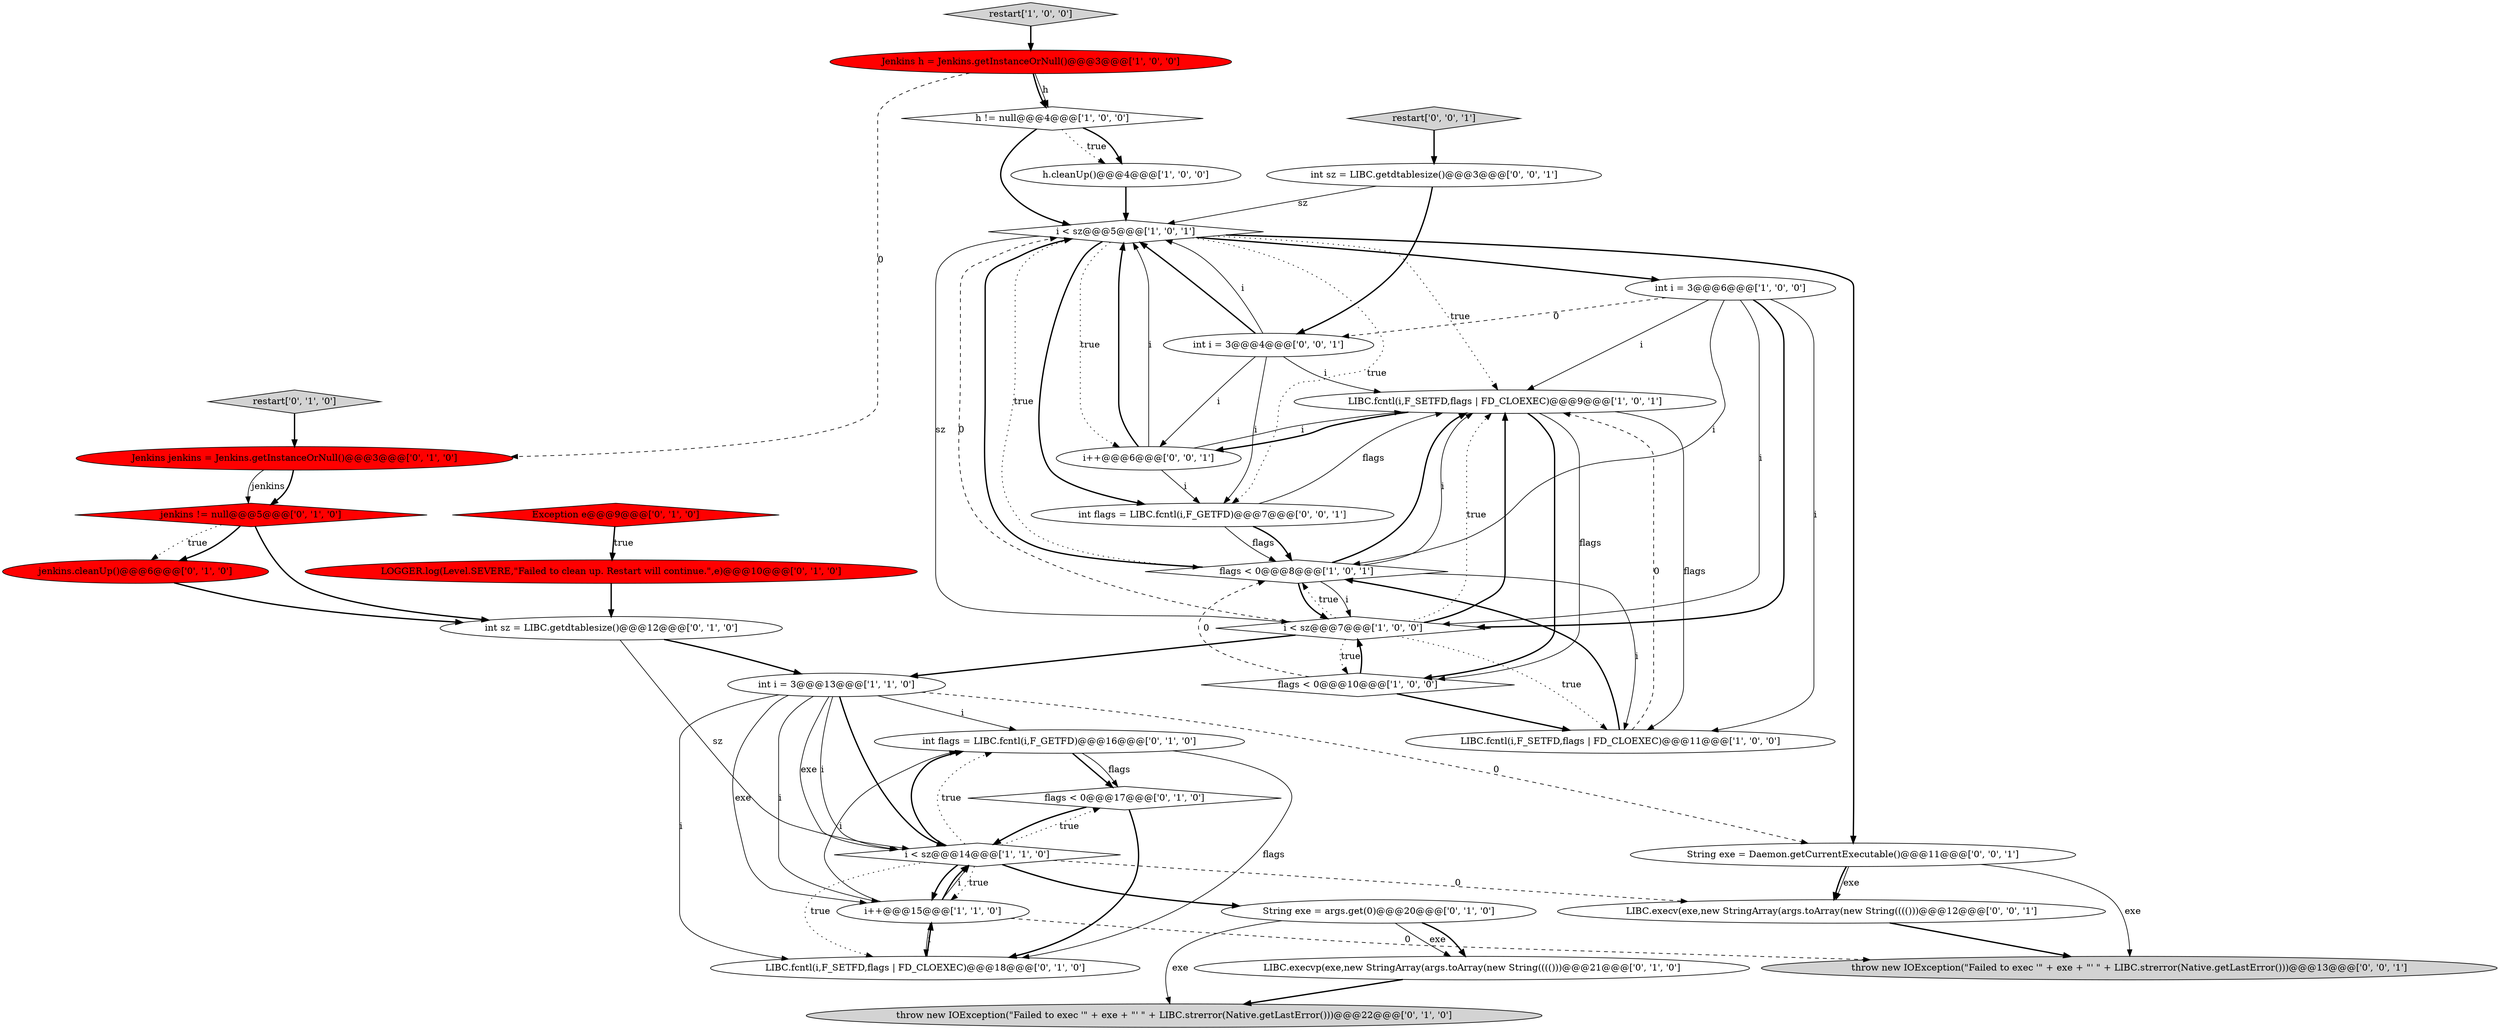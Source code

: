 digraph {
8 [style = filled, label = "Jenkins h = Jenkins.getInstanceOrNull()@@@3@@@['1', '0', '0']", fillcolor = red, shape = ellipse image = "AAA1AAABBB1BBB"];
14 [style = filled, label = "int flags = LIBC.fcntl(i,F_GETFD)@@@16@@@['0', '1', '0']", fillcolor = white, shape = ellipse image = "AAA0AAABBB2BBB"];
5 [style = filled, label = "LIBC.fcntl(i,F_SETFD,flags | FD_CLOEXEC)@@@9@@@['1', '0', '1']", fillcolor = white, shape = ellipse image = "AAA0AAABBB1BBB"];
33 [style = filled, label = "throw new IOException(\"Failed to exec '\" + exe + \"' \" + LIBC.strerror(Native.getLastError()))@@@13@@@['0', '0', '1']", fillcolor = lightgray, shape = ellipse image = "AAA0AAABBB3BBB"];
32 [style = filled, label = "LIBC.execv(exe,new StringArray(args.toArray(new String(((()))@@@12@@@['0', '0', '1']", fillcolor = white, shape = ellipse image = "AAA0AAABBB3BBB"];
3 [style = filled, label = "i < sz@@@7@@@['1', '0', '0']", fillcolor = white, shape = diamond image = "AAA0AAABBB1BBB"];
31 [style = filled, label = "i++@@@6@@@['0', '0', '1']", fillcolor = white, shape = ellipse image = "AAA0AAABBB3BBB"];
29 [style = filled, label = "int sz = LIBC.getdtablesize()@@@3@@@['0', '0', '1']", fillcolor = white, shape = ellipse image = "AAA0AAABBB3BBB"];
30 [style = filled, label = "int flags = LIBC.fcntl(i,F_GETFD)@@@7@@@['0', '0', '1']", fillcolor = white, shape = ellipse image = "AAA0AAABBB3BBB"];
2 [style = filled, label = "int i = 3@@@13@@@['1', '1', '0']", fillcolor = white, shape = ellipse image = "AAA0AAABBB1BBB"];
18 [style = filled, label = "int sz = LIBC.getdtablesize()@@@12@@@['0', '1', '0']", fillcolor = white, shape = ellipse image = "AAA0AAABBB2BBB"];
26 [style = filled, label = "restart['0', '1', '0']", fillcolor = lightgray, shape = diamond image = "AAA0AAABBB2BBB"];
24 [style = filled, label = "jenkins != null@@@5@@@['0', '1', '0']", fillcolor = red, shape = diamond image = "AAA1AAABBB2BBB"];
27 [style = filled, label = "String exe = Daemon.getCurrentExecutable()@@@11@@@['0', '0', '1']", fillcolor = white, shape = ellipse image = "AAA0AAABBB3BBB"];
9 [style = filled, label = "h.cleanUp()@@@4@@@['1', '0', '0']", fillcolor = white, shape = ellipse image = "AAA0AAABBB1BBB"];
13 [style = filled, label = "i < sz@@@14@@@['1', '1', '0']", fillcolor = white, shape = diamond image = "AAA0AAABBB1BBB"];
28 [style = filled, label = "restart['0', '0', '1']", fillcolor = lightgray, shape = diamond image = "AAA0AAABBB3BBB"];
17 [style = filled, label = "flags < 0@@@17@@@['0', '1', '0']", fillcolor = white, shape = diamond image = "AAA0AAABBB2BBB"];
15 [style = filled, label = "Jenkins jenkins = Jenkins.getInstanceOrNull()@@@3@@@['0', '1', '0']", fillcolor = red, shape = ellipse image = "AAA1AAABBB2BBB"];
20 [style = filled, label = "jenkins.cleanUp()@@@6@@@['0', '1', '0']", fillcolor = red, shape = ellipse image = "AAA1AAABBB2BBB"];
34 [style = filled, label = "int i = 3@@@4@@@['0', '0', '1']", fillcolor = white, shape = ellipse image = "AAA0AAABBB3BBB"];
16 [style = filled, label = "String exe = args.get(0)@@@20@@@['0', '1', '0']", fillcolor = white, shape = ellipse image = "AAA0AAABBB2BBB"];
22 [style = filled, label = "LOGGER.log(Level.SEVERE,\"Failed to clean up. Restart will continue.\",e)@@@10@@@['0', '1', '0']", fillcolor = red, shape = ellipse image = "AAA1AAABBB2BBB"];
23 [style = filled, label = "throw new IOException(\"Failed to exec '\" + exe + \"' \" + LIBC.strerror(Native.getLastError()))@@@22@@@['0', '1', '0']", fillcolor = lightgray, shape = ellipse image = "AAA0AAABBB2BBB"];
25 [style = filled, label = "Exception e@@@9@@@['0', '1', '0']", fillcolor = red, shape = diamond image = "AAA1AAABBB2BBB"];
10 [style = filled, label = "flags < 0@@@8@@@['1', '0', '1']", fillcolor = white, shape = diamond image = "AAA0AAABBB1BBB"];
12 [style = filled, label = "int i = 3@@@6@@@['1', '0', '0']", fillcolor = white, shape = ellipse image = "AAA0AAABBB1BBB"];
4 [style = filled, label = "i < sz@@@5@@@['1', '0', '1']", fillcolor = white, shape = diamond image = "AAA0AAABBB1BBB"];
0 [style = filled, label = "h != null@@@4@@@['1', '0', '0']", fillcolor = white, shape = diamond image = "AAA0AAABBB1BBB"];
11 [style = filled, label = "restart['1', '0', '0']", fillcolor = lightgray, shape = diamond image = "AAA0AAABBB1BBB"];
19 [style = filled, label = "LIBC.fcntl(i,F_SETFD,flags | FD_CLOEXEC)@@@18@@@['0', '1', '0']", fillcolor = white, shape = ellipse image = "AAA0AAABBB2BBB"];
21 [style = filled, label = "LIBC.execvp(exe,new StringArray(args.toArray(new String(((()))@@@21@@@['0', '1', '0']", fillcolor = white, shape = ellipse image = "AAA0AAABBB2BBB"];
1 [style = filled, label = "flags < 0@@@10@@@['1', '0', '0']", fillcolor = white, shape = diamond image = "AAA0AAABBB1BBB"];
7 [style = filled, label = "i++@@@15@@@['1', '1', '0']", fillcolor = white, shape = ellipse image = "AAA0AAABBB1BBB"];
6 [style = filled, label = "LIBC.fcntl(i,F_SETFD,flags | FD_CLOEXEC)@@@11@@@['1', '0', '0']", fillcolor = white, shape = ellipse image = "AAA0AAABBB1BBB"];
27->32 [style = bold, label=""];
4->3 [style = solid, label="sz"];
25->22 [style = bold, label=""];
14->17 [style = bold, label=""];
15->24 [style = solid, label="jenkins"];
27->32 [style = solid, label="exe"];
1->10 [style = dashed, label="0"];
29->34 [style = bold, label=""];
8->0 [style = solid, label="h"];
3->6 [style = dotted, label="true"];
4->30 [style = dotted, label="true"];
7->13 [style = solid, label="i"];
8->0 [style = bold, label=""];
2->7 [style = solid, label="exe"];
31->5 [style = solid, label="i"];
3->5 [style = bold, label=""];
26->15 [style = bold, label=""];
2->13 [style = solid, label="exe"];
30->10 [style = solid, label="flags"];
13->14 [style = bold, label=""];
18->13 [style = solid, label="sz"];
13->17 [style = dotted, label="true"];
2->19 [style = solid, label="i"];
34->4 [style = solid, label="i"];
2->27 [style = dashed, label="0"];
13->19 [style = dotted, label="true"];
31->4 [style = bold, label=""];
30->5 [style = solid, label="flags"];
13->7 [style = dotted, label="true"];
3->4 [style = dashed, label="0"];
24->18 [style = bold, label=""];
13->16 [style = bold, label=""];
10->6 [style = solid, label="i"];
7->19 [style = solid, label="i"];
13->32 [style = dashed, label="0"];
24->20 [style = bold, label=""];
20->18 [style = bold, label=""];
5->1 [style = bold, label=""];
22->18 [style = bold, label=""];
3->5 [style = dotted, label="true"];
3->2 [style = bold, label=""];
2->14 [style = solid, label="i"];
30->10 [style = bold, label=""];
11->8 [style = bold, label=""];
12->34 [style = dashed, label="0"];
3->1 [style = dotted, label="true"];
27->33 [style = solid, label="exe"];
21->23 [style = bold, label=""];
16->21 [style = solid, label="exe"];
28->29 [style = bold, label=""];
4->5 [style = dotted, label="true"];
34->30 [style = solid, label="i"];
10->5 [style = solid, label="i"];
4->10 [style = dotted, label="true"];
16->23 [style = solid, label="exe"];
3->10 [style = dotted, label="true"];
14->19 [style = solid, label="flags"];
1->3 [style = bold, label=""];
2->13 [style = solid, label="i"];
32->33 [style = bold, label=""];
12->6 [style = solid, label="i"];
1->6 [style = bold, label=""];
10->5 [style = bold, label=""];
5->6 [style = solid, label="flags"];
4->31 [style = dotted, label="true"];
6->10 [style = bold, label=""];
24->20 [style = dotted, label="true"];
4->12 [style = bold, label=""];
17->13 [style = bold, label=""];
12->3 [style = bold, label=""];
13->14 [style = dotted, label="true"];
0->9 [style = dotted, label="true"];
7->14 [style = solid, label="i"];
2->7 [style = solid, label="i"];
7->13 [style = bold, label=""];
0->9 [style = bold, label=""];
9->4 [style = bold, label=""];
8->15 [style = dashed, label="0"];
10->3 [style = bold, label=""];
12->10 [style = solid, label="i"];
29->4 [style = solid, label="sz"];
18->2 [style = bold, label=""];
17->19 [style = bold, label=""];
5->1 [style = solid, label="flags"];
2->13 [style = bold, label=""];
12->5 [style = solid, label="i"];
4->30 [style = bold, label=""];
31->30 [style = solid, label="i"];
5->31 [style = bold, label=""];
0->4 [style = bold, label=""];
13->7 [style = bold, label=""];
16->21 [style = bold, label=""];
14->17 [style = solid, label="flags"];
15->24 [style = bold, label=""];
4->27 [style = bold, label=""];
6->5 [style = dashed, label="0"];
25->22 [style = dotted, label="true"];
10->4 [style = bold, label=""];
34->4 [style = bold, label=""];
7->33 [style = dashed, label="0"];
34->5 [style = solid, label="i"];
12->3 [style = solid, label="i"];
31->4 [style = solid, label="i"];
19->7 [style = bold, label=""];
34->31 [style = solid, label="i"];
10->3 [style = solid, label="i"];
}
